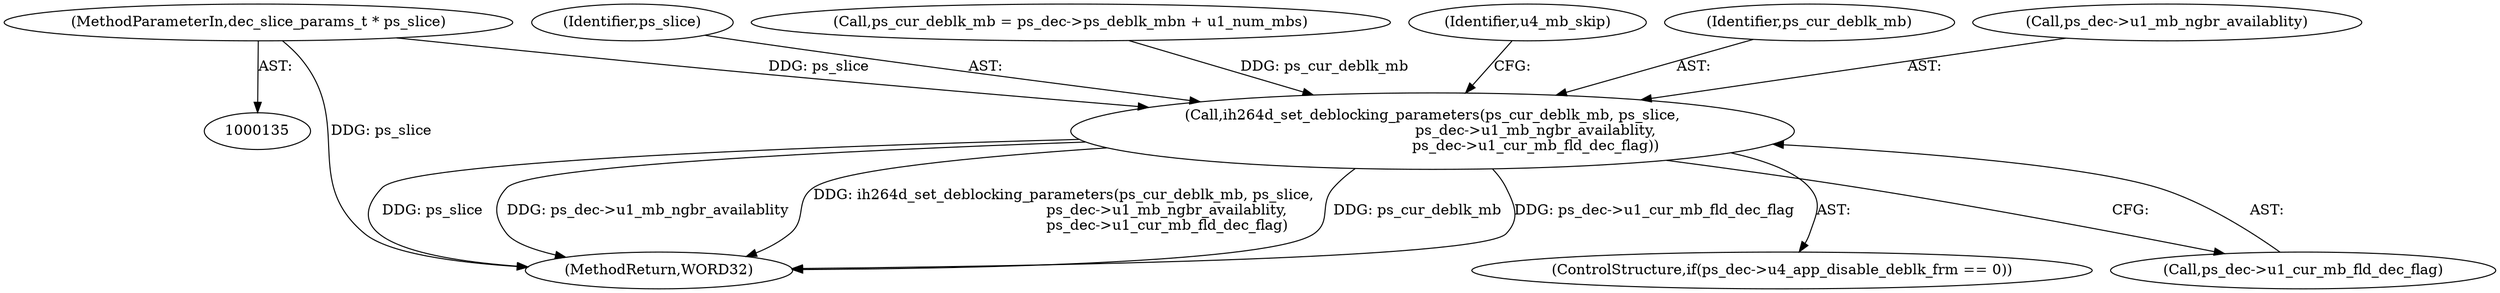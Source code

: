 digraph "0_Android_4a524d3a8ae9aa20c36430008e6bd429443f8f1d_2@pointer" {
"1000137" [label="(MethodParameterIn,dec_slice_params_t * ps_slice)"];
"1000390" [label="(Call,ih264d_set_deblocking_parameters(ps_cur_deblk_mb, ps_slice,\n                                             ps_dec->u1_mb_ngbr_availablity,\n                                             ps_dec->u1_cur_mb_fld_dec_flag))"];
"1000392" [label="(Identifier,ps_slice)"];
"1000827" [label="(MethodReturn,WORD32)"];
"1000343" [label="(Call,ps_cur_deblk_mb = ps_dec->ps_deblk_mbn + u1_num_mbs)"];
"1000137" [label="(MethodParameterIn,dec_slice_params_t * ps_slice)"];
"1000400" [label="(Identifier,u4_mb_skip)"];
"1000384" [label="(ControlStructure,if(ps_dec->u4_app_disable_deblk_frm == 0))"];
"1000390" [label="(Call,ih264d_set_deblocking_parameters(ps_cur_deblk_mb, ps_slice,\n                                             ps_dec->u1_mb_ngbr_availablity,\n                                             ps_dec->u1_cur_mb_fld_dec_flag))"];
"1000396" [label="(Call,ps_dec->u1_cur_mb_fld_dec_flag)"];
"1000391" [label="(Identifier,ps_cur_deblk_mb)"];
"1000393" [label="(Call,ps_dec->u1_mb_ngbr_availablity)"];
"1000137" -> "1000135"  [label="AST: "];
"1000137" -> "1000827"  [label="DDG: ps_slice"];
"1000137" -> "1000390"  [label="DDG: ps_slice"];
"1000390" -> "1000384"  [label="AST: "];
"1000390" -> "1000396"  [label="CFG: "];
"1000391" -> "1000390"  [label="AST: "];
"1000392" -> "1000390"  [label="AST: "];
"1000393" -> "1000390"  [label="AST: "];
"1000396" -> "1000390"  [label="AST: "];
"1000400" -> "1000390"  [label="CFG: "];
"1000390" -> "1000827"  [label="DDG: ps_dec->u1_cur_mb_fld_dec_flag"];
"1000390" -> "1000827"  [label="DDG: ps_slice"];
"1000390" -> "1000827"  [label="DDG: ps_dec->u1_mb_ngbr_availablity"];
"1000390" -> "1000827"  [label="DDG: ih264d_set_deblocking_parameters(ps_cur_deblk_mb, ps_slice,\n                                             ps_dec->u1_mb_ngbr_availablity,\n                                             ps_dec->u1_cur_mb_fld_dec_flag)"];
"1000390" -> "1000827"  [label="DDG: ps_cur_deblk_mb"];
"1000343" -> "1000390"  [label="DDG: ps_cur_deblk_mb"];
}
